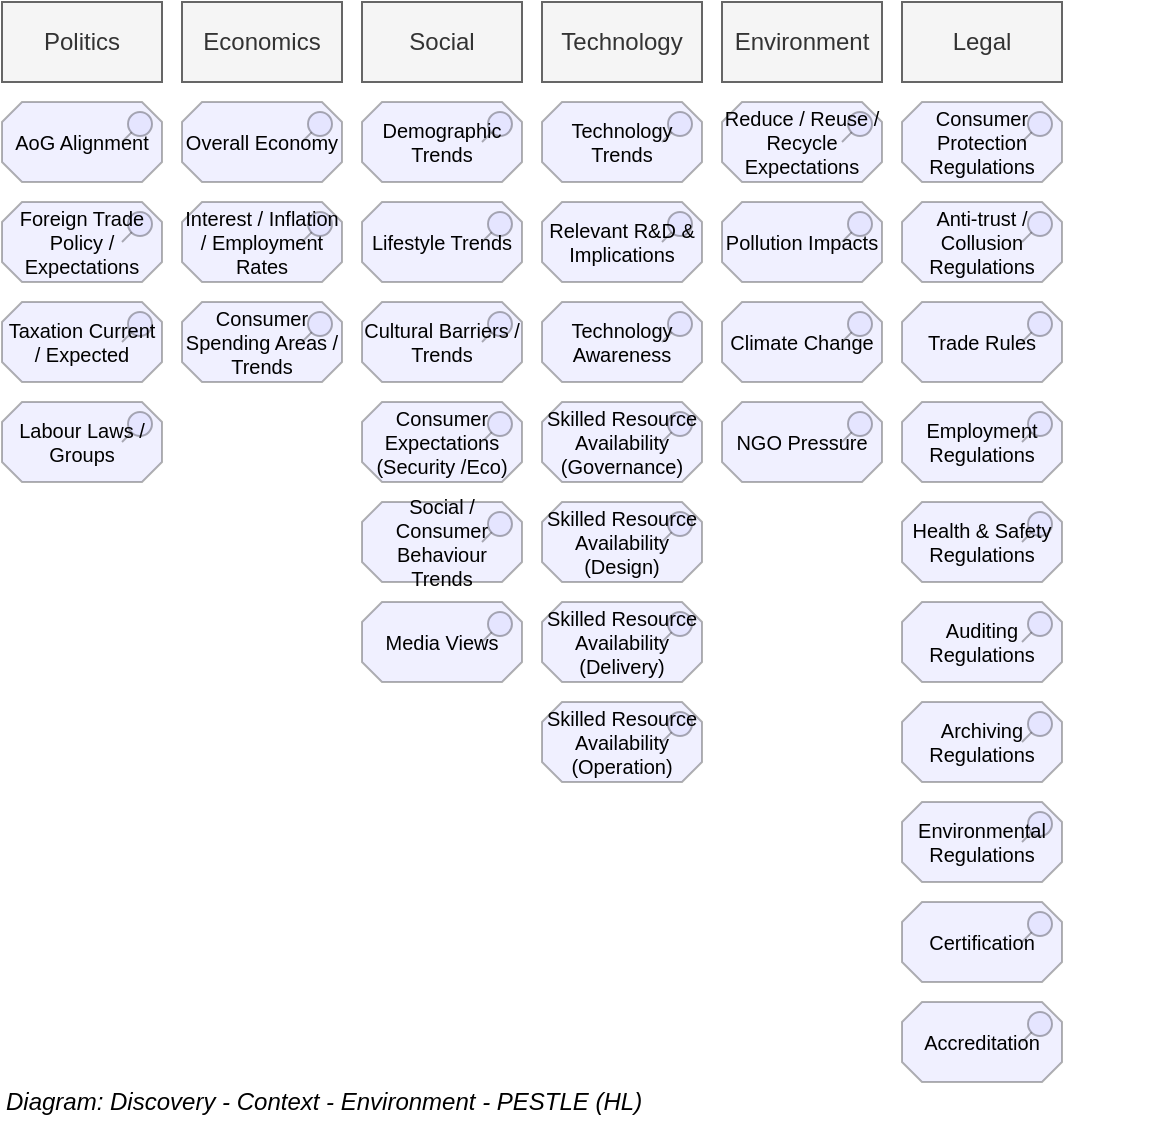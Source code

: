 <mxfile version="18.0.2" type="google"><diagram id="Fg9Qiid01uRRekRwnrbm" name="Analysis/Pestel"><mxGraphModel grid="1" page="1" gridSize="10" guides="1" tooltips="1" connect="1" arrows="1" fold="1" pageScale="1" pageWidth="827" pageHeight="1169" math="0" shadow="0"><root><mxCell id="yA_HjSTS2FD62ldoswGR-0"/><mxCell id="yA_HjSTS2FD62ldoswGR-1" parent="yA_HjSTS2FD62ldoswGR-0"/><mxCell id="qVxD7d0VSGIqFgzp6u4F-3" value="Title" style="" parent="yA_HjSTS2FD62ldoswGR-0"/><mxCell id="BdFFxwWeBnFn0zEKhVgk-6" value="&lt;i&gt;Diagram: Discovery - Context - Environment - PESTLE (HL)&lt;/i&gt;" style="text;html=1;strokeColor=none;fillColor=none;align=left;verticalAlign=middle;whiteSpace=wrap;rounded=0;fontSize=12;" vertex="1" parent="qVxD7d0VSGIqFgzp6u4F-3"><mxGeometry x="120" y="660" width="580" height="20" as="geometry"/></mxCell><mxCell id="tXzllB5c6vL114wJpv8F-0" value="PESTEL" style="" parent="yA_HjSTS2FD62ldoswGR-0"/><mxCell id="tXzllB5c6vL114wJpv8F-1" value="Archimate" style="" parent="yA_HjSTS2FD62ldoswGR-0"/><mxCell id="HpI1FqY2qMB_vDI7kV64-6" value="AoG Alignment" style="html=1;outlineConnect=0;whiteSpace=wrap;fillColor=#CCCCFF;strokeColor=#000000;shape=mxgraph.archimate3.application;appType=assess;archiType=oct;shadow=0;glass=0;comic=0;fontSize=10;opacity=30;align=center;" vertex="1" parent="tXzllB5c6vL114wJpv8F-1"><mxGeometry x="120" y="170" width="80" height="40" as="geometry"/></mxCell><mxCell id="HpI1FqY2qMB_vDI7kV64-7" value="Overall Economy" style="html=1;outlineConnect=0;whiteSpace=wrap;fillColor=#CCCCFF;strokeColor=#000000;shape=mxgraph.archimate3.application;appType=assess;archiType=oct;shadow=0;glass=0;comic=0;fontSize=10;opacity=30;align=center;" vertex="1" parent="tXzllB5c6vL114wJpv8F-1"><mxGeometry x="210" y="170" width="80" height="40" as="geometry"/></mxCell><mxCell id="HpI1FqY2qMB_vDI7kV64-8" value="Taxation Current / Expected" style="html=1;outlineConnect=0;whiteSpace=wrap;fillColor=#CCCCFF;strokeColor=#000000;shape=mxgraph.archimate3.application;appType=assess;archiType=oct;shadow=0;glass=0;comic=0;fontSize=10;opacity=30;align=center;" vertex="1" parent="tXzllB5c6vL114wJpv8F-1"><mxGeometry x="120" y="270" width="80" height="40" as="geometry"/></mxCell><mxCell id="HpI1FqY2qMB_vDI7kV64-9" value="Demographic Trends" style="html=1;outlineConnect=0;whiteSpace=wrap;fillColor=#CCCCFF;strokeColor=#000000;shape=mxgraph.archimate3.application;appType=assess;archiType=oct;shadow=0;glass=0;comic=0;fontSize=10;opacity=30;align=center;" vertex="1" parent="tXzllB5c6vL114wJpv8F-1"><mxGeometry x="300" y="170" width="80" height="40" as="geometry"/></mxCell><mxCell id="hEcWl3nu-iBPdNfsB06n-0" value="Health &amp;amp; Safety Regulations" style="html=1;outlineConnect=0;whiteSpace=wrap;fillColor=#CCCCFF;strokeColor=#000000;shape=mxgraph.archimate3.application;appType=assess;archiType=oct;shadow=0;glass=0;comic=0;fontSize=10;opacity=30;align=center;" vertex="1" parent="tXzllB5c6vL114wJpv8F-1"><mxGeometry x="570" y="370" width="80" height="40" as="geometry"/></mxCell><mxCell id="hEcWl3nu-iBPdNfsB06n-1" value="Certification" style="html=1;outlineConnect=0;whiteSpace=wrap;fillColor=#CCCCFF;strokeColor=#000000;shape=mxgraph.archimate3.application;appType=assess;archiType=oct;shadow=0;glass=0;comic=0;fontSize=10;opacity=30;align=center;" vertex="1" parent="tXzllB5c6vL114wJpv8F-1"><mxGeometry x="570" y="570" width="80" height="40" as="geometry"/></mxCell><mxCell id="hEcWl3nu-iBPdNfsB06n-2" value="Archiving Regulations" style="html=1;outlineConnect=0;whiteSpace=wrap;fillColor=#CCCCFF;strokeColor=#000000;shape=mxgraph.archimate3.application;appType=assess;archiType=oct;shadow=0;glass=0;comic=0;fontSize=10;opacity=30;align=center;" vertex="1" parent="tXzllB5c6vL114wJpv8F-1"><mxGeometry x="570" y="470" width="80" height="40" as="geometry"/></mxCell><mxCell id="hEcWl3nu-iBPdNfsB06n-3" value="Technology Trends" style="html=1;outlineConnect=0;whiteSpace=wrap;fillColor=#CCCCFF;strokeColor=#000000;shape=mxgraph.archimate3.application;appType=assess;archiType=oct;shadow=0;glass=0;comic=0;fontSize=10;opacity=30;align=center;" vertex="1" parent="tXzllB5c6vL114wJpv8F-1"><mxGeometry x="390" y="170" width="80" height="40" as="geometry"/></mxCell><mxCell id="hEcWl3nu-iBPdNfsB06n-4" value="Social / Consumer Behaviour Trends" style="html=1;outlineConnect=0;whiteSpace=wrap;fillColor=#CCCCFF;strokeColor=#000000;shape=mxgraph.archimate3.application;appType=assess;archiType=oct;shadow=0;glass=0;comic=0;fontSize=10;opacity=30;align=center;" vertex="1" parent="tXzllB5c6vL114wJpv8F-1"><mxGeometry x="300" y="370" width="80" height="40" as="geometry"/></mxCell><mxCell id="hEcWl3nu-iBPdNfsB06n-5" value="Media Views" style="html=1;outlineConnect=0;whiteSpace=wrap;fillColor=#CCCCFF;strokeColor=#000000;shape=mxgraph.archimate3.application;appType=assess;archiType=oct;shadow=0;glass=0;comic=0;fontSize=10;opacity=30;align=center;" vertex="1" parent="tXzllB5c6vL114wJpv8F-1"><mxGeometry x="300" y="420" width="80" height="40" as="geometry"/></mxCell><mxCell id="hEcWl3nu-iBPdNfsB06n-6" value="Lifestyle Trends" style="html=1;outlineConnect=0;whiteSpace=wrap;fillColor=#CCCCFF;strokeColor=#000000;shape=mxgraph.archimate3.application;appType=assess;archiType=oct;shadow=0;glass=0;comic=0;fontSize=10;opacity=30;align=center;" vertex="1" parent="tXzllB5c6vL114wJpv8F-1"><mxGeometry x="300" y="220" width="80" height="40" as="geometry"/></mxCell><mxCell id="hEcWl3nu-iBPdNfsB06n-7" value="Relevant R&amp;amp;D &amp;amp; Implications" style="html=1;outlineConnect=0;whiteSpace=wrap;fillColor=#CCCCFF;strokeColor=#000000;shape=mxgraph.archimate3.application;appType=assess;archiType=oct;shadow=0;glass=0;comic=0;fontSize=10;opacity=30;align=center;" vertex="1" parent="tXzllB5c6vL114wJpv8F-1"><mxGeometry x="390" y="220" width="80" height="40" as="geometry"/></mxCell><mxCell id="hEcWl3nu-iBPdNfsB06n-8" value="Employment Regulations" style="html=1;outlineConnect=0;whiteSpace=wrap;fillColor=#CCCCFF;strokeColor=#000000;shape=mxgraph.archimate3.application;appType=assess;archiType=oct;shadow=0;glass=0;comic=0;fontSize=10;opacity=30;align=center;" vertex="1" parent="tXzllB5c6vL114wJpv8F-1"><mxGeometry x="570" y="320" width="80" height="40" as="geometry"/></mxCell><mxCell id="hEcWl3nu-iBPdNfsB06n-10" value="Consumer Expectations (Security /Eco)" style="html=1;outlineConnect=0;whiteSpace=wrap;fillColor=#CCCCFF;strokeColor=#000000;shape=mxgraph.archimate3.application;appType=assess;archiType=oct;shadow=0;glass=0;comic=0;fontSize=10;opacity=30;align=center;" vertex="1" parent="tXzllB5c6vL114wJpv8F-1"><mxGeometry x="300" y="320" width="80" height="40" as="geometry"/></mxCell><mxCell id="hEcWl3nu-iBPdNfsB06n-11" value="Reduce / Reuse / Recycle Expectations" style="html=1;outlineConnect=0;whiteSpace=wrap;fillColor=#CCCCFF;strokeColor=#000000;shape=mxgraph.archimate3.application;appType=assess;archiType=oct;shadow=0;glass=0;comic=0;fontSize=10;opacity=30;align=center;" vertex="1" parent="tXzllB5c6vL114wJpv8F-1"><mxGeometry x="480" y="170" width="80" height="40" as="geometry"/></mxCell><mxCell id="hEcWl3nu-iBPdNfsB06n-12" value="Pollution Impacts" style="html=1;outlineConnect=0;whiteSpace=wrap;fillColor=#CCCCFF;strokeColor=#000000;shape=mxgraph.archimate3.application;appType=assess;archiType=oct;shadow=0;glass=0;comic=0;fontSize=10;opacity=30;align=center;" vertex="1" parent="tXzllB5c6vL114wJpv8F-1"><mxGeometry x="480" y="220" width="80" height="40" as="geometry"/></mxCell><mxCell id="hEcWl3nu-iBPdNfsB06n-13" value="Environmental Regulations" style="html=1;outlineConnect=0;whiteSpace=wrap;fillColor=#CCCCFF;strokeColor=#000000;shape=mxgraph.archimate3.application;appType=assess;archiType=oct;shadow=0;glass=0;comic=0;fontSize=10;opacity=30;align=center;" vertex="1" parent="tXzllB5c6vL114wJpv8F-1"><mxGeometry x="570" y="520" width="80" height="40" as="geometry"/></mxCell><mxCell id="hEcWl3nu-iBPdNfsB06n-14" value="Accreditation" style="html=1;outlineConnect=0;whiteSpace=wrap;fillColor=#CCCCFF;strokeColor=#000000;shape=mxgraph.archimate3.application;appType=assess;archiType=oct;shadow=0;glass=0;comic=0;fontSize=10;opacity=30;align=center;" vertex="1" parent="tXzllB5c6vL114wJpv8F-1"><mxGeometry x="570" y="620" width="80" height="40" as="geometry"/></mxCell><mxCell id="hEcWl3nu-iBPdNfsB06n-15" value="Consumer Spending Areas / Trends" style="html=1;outlineConnect=0;whiteSpace=wrap;fillColor=#CCCCFF;strokeColor=#000000;shape=mxgraph.archimate3.application;appType=assess;archiType=oct;shadow=0;glass=0;comic=0;fontSize=10;opacity=30;align=center;" vertex="1" parent="tXzllB5c6vL114wJpv8F-1"><mxGeometry x="210" y="270" width="80" height="40" as="geometry"/></mxCell><mxCell id="hEcWl3nu-iBPdNfsB06n-16" value="Anti-trust / Collusion Regulations" style="html=1;outlineConnect=0;whiteSpace=wrap;fillColor=#CCCCFF;strokeColor=#000000;shape=mxgraph.archimate3.application;appType=assess;archiType=oct;shadow=0;glass=0;comic=0;fontSize=10;opacity=30;align=center;" vertex="1" parent="tXzllB5c6vL114wJpv8F-1"><mxGeometry x="570" y="220" width="80" height="40" as="geometry"/></mxCell><mxCell id="hEcWl3nu-iBPdNfsB06n-17" value="Trade Rules" style="html=1;outlineConnect=0;whiteSpace=wrap;fillColor=#CCCCFF;strokeColor=#000000;shape=mxgraph.archimate3.application;appType=assess;archiType=oct;shadow=0;glass=0;comic=0;fontSize=10;opacity=30;align=center;" vertex="1" parent="tXzllB5c6vL114wJpv8F-1"><mxGeometry x="570" y="270" width="80" height="40" as="geometry"/></mxCell><mxCell id="hEcWl3nu-iBPdNfsB06n-18" value="Interest / Inflation / Employment Rates" style="html=1;outlineConnect=0;whiteSpace=wrap;fillColor=#CCCCFF;strokeColor=#000000;shape=mxgraph.archimate3.application;appType=assess;archiType=oct;shadow=0;glass=0;comic=0;fontSize=10;opacity=30;align=center;" vertex="1" parent="tXzllB5c6vL114wJpv8F-1"><mxGeometry x="210" y="220" width="80" height="40" as="geometry"/></mxCell><mxCell id="hEcWl3nu-iBPdNfsB06n-19" value="Cultural Barriers / Trends" style="html=1;outlineConnect=0;whiteSpace=wrap;fillColor=#CCCCFF;strokeColor=#000000;shape=mxgraph.archimate3.application;appType=assess;archiType=oct;shadow=0;glass=0;comic=0;fontSize=10;opacity=30;align=center;" vertex="1" parent="tXzllB5c6vL114wJpv8F-1"><mxGeometry x="300" y="270" width="80" height="40" as="geometry"/></mxCell><mxCell id="hEcWl3nu-iBPdNfsB06n-20" value="Technology Awareness" style="html=1;outlineConnect=0;whiteSpace=wrap;fillColor=#CCCCFF;strokeColor=#000000;shape=mxgraph.archimate3.application;appType=assess;archiType=oct;shadow=0;glass=0;comic=0;fontSize=10;opacity=30;align=center;" vertex="1" parent="tXzllB5c6vL114wJpv8F-1"><mxGeometry x="390" y="270" width="80" height="40" as="geometry"/></mxCell><mxCell id="hEcWl3nu-iBPdNfsB06n-21" value="Climate Change" style="html=1;outlineConnect=0;whiteSpace=wrap;fillColor=#CCCCFF;strokeColor=#000000;shape=mxgraph.archimate3.application;appType=assess;archiType=oct;shadow=0;glass=0;comic=0;fontSize=10;opacity=30;align=center;" vertex="1" parent="tXzllB5c6vL114wJpv8F-1"><mxGeometry x="480" y="270" width="80" height="40" as="geometry"/></mxCell><mxCell id="hEcWl3nu-iBPdNfsB06n-22" value="NGO Pressure" style="html=1;outlineConnect=0;whiteSpace=wrap;fillColor=#CCCCFF;strokeColor=#000000;shape=mxgraph.archimate3.application;appType=assess;archiType=oct;shadow=0;glass=0;comic=0;fontSize=10;opacity=30;align=center;" vertex="1" parent="tXzllB5c6vL114wJpv8F-1"><mxGeometry x="480" y="320" width="80" height="40" as="geometry"/></mxCell><mxCell id="hEcWl3nu-iBPdNfsB06n-23" value="Consumer Protection Regulations" style="html=1;outlineConnect=0;whiteSpace=wrap;fillColor=#CCCCFF;strokeColor=#000000;shape=mxgraph.archimate3.application;appType=assess;archiType=oct;shadow=0;glass=0;comic=0;fontSize=10;opacity=30;align=center;" vertex="1" parent="tXzllB5c6vL114wJpv8F-1"><mxGeometry x="570" y="170" width="80" height="40" as="geometry"/></mxCell><mxCell id="hEcWl3nu-iBPdNfsB06n-25" value="Auditing Regulations" style="html=1;outlineConnect=0;whiteSpace=wrap;fillColor=#CCCCFF;strokeColor=#000000;shape=mxgraph.archimate3.application;appType=assess;archiType=oct;shadow=0;glass=0;comic=0;fontSize=10;opacity=30;align=center;" vertex="1" parent="tXzllB5c6vL114wJpv8F-1"><mxGeometry x="570" y="420" width="80" height="40" as="geometry"/></mxCell><mxCell id="hEcWl3nu-iBPdNfsB06n-26" value="Foreign Trade Policy / Expectations" style="html=1;outlineConnect=0;whiteSpace=wrap;fillColor=#CCCCFF;strokeColor=#000000;shape=mxgraph.archimate3.application;appType=assess;archiType=oct;shadow=0;glass=0;comic=0;fontSize=10;opacity=30;align=center;" vertex="1" parent="tXzllB5c6vL114wJpv8F-1"><mxGeometry x="120" y="220" width="80" height="40" as="geometry"/></mxCell><mxCell id="hEcWl3nu-iBPdNfsB06n-28" value="Labour Laws / Groups" style="html=1;outlineConnect=0;whiteSpace=wrap;fillColor=#CCCCFF;strokeColor=#000000;shape=mxgraph.archimate3.application;appType=assess;archiType=oct;shadow=0;glass=0;comic=0;fontSize=10;opacity=30;align=center;" vertex="1" parent="tXzllB5c6vL114wJpv8F-1"><mxGeometry x="120" y="320" width="80" height="40" as="geometry"/></mxCell><mxCell id="hEcWl3nu-iBPdNfsB06n-30" value="Skilled Resource Availability (Delivery)" style="html=1;outlineConnect=0;whiteSpace=wrap;fillColor=#CCCCFF;strokeColor=#000000;shape=mxgraph.archimate3.application;appType=assess;archiType=oct;shadow=0;glass=0;comic=0;fontSize=10;opacity=30;align=center;" vertex="1" parent="tXzllB5c6vL114wJpv8F-1"><mxGeometry x="390" y="420" width="80" height="40" as="geometry"/></mxCell><mxCell id="hEcWl3nu-iBPdNfsB06n-32" value="Skilled Resource Availability (Operation)" style="html=1;outlineConnect=0;whiteSpace=wrap;fillColor=#CCCCFF;strokeColor=#000000;shape=mxgraph.archimate3.application;appType=assess;archiType=oct;shadow=0;glass=0;comic=0;fontSize=10;opacity=30;align=center;" vertex="1" parent="tXzllB5c6vL114wJpv8F-1"><mxGeometry x="390" y="470" width="80" height="40" as="geometry"/></mxCell><mxCell id="hEcWl3nu-iBPdNfsB06n-35" value="Skilled Resource Availability (Governance)" style="html=1;outlineConnect=0;whiteSpace=wrap;fillColor=#CCCCFF;strokeColor=#000000;shape=mxgraph.archimate3.application;appType=assess;archiType=oct;shadow=0;glass=0;comic=0;fontSize=10;opacity=30;align=center;" vertex="1" parent="tXzllB5c6vL114wJpv8F-1"><mxGeometry x="390" y="320" width="80" height="40" as="geometry"/></mxCell><mxCell id="hEcWl3nu-iBPdNfsB06n-36" value="Skilled Resource Availability (Design)" style="html=1;outlineConnect=0;whiteSpace=wrap;fillColor=#CCCCFF;strokeColor=#000000;shape=mxgraph.archimate3.application;appType=assess;archiType=oct;shadow=0;glass=0;comic=0;fontSize=10;opacity=30;align=center;" vertex="1" parent="tXzllB5c6vL114wJpv8F-1"><mxGeometry x="390" y="370" width="80" height="40" as="geometry"/></mxCell><mxCell id="BdFFxwWeBnFn0zEKhVgk-0" value="Politics" style="rounded=0;whiteSpace=wrap;html=1;shadow=0;glass=0;comic=0;strokeColor=#666666;fillColor=#f5f5f5;fontSize=12;align=center;fontColor=#333333;" vertex="1" parent="tXzllB5c6vL114wJpv8F-1"><mxGeometry x="120" y="120" width="80" height="40" as="geometry"/></mxCell><mxCell id="BdFFxwWeBnFn0zEKhVgk-1" value="Economics" style="rounded=0;whiteSpace=wrap;html=1;shadow=0;glass=0;comic=0;strokeColor=#666666;fillColor=#f5f5f5;fontSize=12;align=center;fontColor=#333333;" vertex="1" parent="tXzllB5c6vL114wJpv8F-1"><mxGeometry x="210" y="120" width="80" height="40" as="geometry"/></mxCell><mxCell id="BdFFxwWeBnFn0zEKhVgk-2" value="Social" style="rounded=0;whiteSpace=wrap;html=1;shadow=0;glass=0;comic=0;strokeColor=#666666;fillColor=#f5f5f5;fontSize=12;align=center;fontColor=#333333;" vertex="1" parent="tXzllB5c6vL114wJpv8F-1"><mxGeometry x="300" y="120" width="80" height="40" as="geometry"/></mxCell><mxCell id="BdFFxwWeBnFn0zEKhVgk-3" value="Technology" style="rounded=0;whiteSpace=wrap;html=1;shadow=0;glass=0;comic=0;strokeColor=#666666;fillColor=#f5f5f5;fontSize=12;align=center;fontColor=#333333;" vertex="1" parent="tXzllB5c6vL114wJpv8F-1"><mxGeometry x="390" y="120" width="80" height="40" as="geometry"/></mxCell><mxCell id="BdFFxwWeBnFn0zEKhVgk-4" value="Environment" style="rounded=0;whiteSpace=wrap;html=1;shadow=0;glass=0;comic=0;strokeColor=#666666;fillColor=#f5f5f5;fontSize=12;align=center;fontColor=#333333;" vertex="1" parent="tXzllB5c6vL114wJpv8F-1"><mxGeometry x="480" y="120" width="80" height="40" as="geometry"/></mxCell><mxCell id="BdFFxwWeBnFn0zEKhVgk-5" value="Legal" style="rounded=0;whiteSpace=wrap;html=1;shadow=0;glass=0;comic=0;strokeColor=#666666;fillColor=#f5f5f5;fontSize=12;align=center;fontColor=#333333;" vertex="1" parent="tXzllB5c6vL114wJpv8F-1"><mxGeometry x="570" y="120" width="80" height="40" as="geometry"/></mxCell><mxCell id="tXzllB5c6vL114wJpv8F-2" value="Boxes &amp; Lines" style="" visible="0" parent="yA_HjSTS2FD62ldoswGR-0"/><mxCell id="tXzllB5c6vL114wJpv8F-3" value="Overall Economy" style="rounded=0;whiteSpace=wrap;html=1;shadow=0;glass=0;comic=0;strokeColor=default;fillColor=#ffffff;fontSize=12;align=center;" vertex="1" parent="tXzllB5c6vL114wJpv8F-2"><mxGeometry x="160" y="160" width="80" height="40" as="geometry"/></mxCell><mxCell id="tXzllB5c6vL114wJpv8F-4" value="Politics" style="rounded=0;whiteSpace=wrap;html=1;shadow=0;glass=0;comic=0;strokeColor=default;fillColor=#ffffff;fontSize=12;align=center;" vertex="1" parent="tXzllB5c6vL114wJpv8F-2"><mxGeometry x="40" y="160" width="80" height="40" as="geometry"/></mxCell><mxCell id="tXzllB5c6vL114wJpv8F-5" value="Demographic Trends" style="rounded=0;whiteSpace=wrap;html=1;shadow=0;glass=0;comic=0;strokeColor=default;fillColor=#ffffff;fontSize=12;align=center;" vertex="1" parent="tXzllB5c6vL114wJpv8F-2"><mxGeometry x="280" y="160" width="80" height="40" as="geometry"/></mxCell><mxCell id="tXzllB5c6vL114wJpv8F-6" value="Technology Trends" style="rounded=0;whiteSpace=wrap;html=1;shadow=0;glass=0;comic=0;strokeColor=default;fillColor=#ffffff;fontSize=12;align=center;" vertex="1" parent="tXzllB5c6vL114wJpv8F-2"><mxGeometry x="400" y="160" width="80" height="40" as="geometry"/></mxCell><mxCell id="tXzllB5c6vL114wJpv8F-7" value="&lt;p style=&quot;line-height: 0.8;&quot;&gt;Interest / Inflation&lt;br style=&quot;font-size: 12px;&quot;&gt;Employment Rates&lt;/p&gt;" style="rounded=0;whiteSpace=wrap;html=1;shadow=0;glass=0;comic=0;strokeColor=default;fillColor=#ffffff;fontSize=12;align=center;" vertex="1" parent="tXzllB5c6vL114wJpv8F-2"><mxGeometry x="160" y="210" width="80" height="40" as="geometry"/></mxCell><mxCell id="tXzllB5c6vL114wJpv8F-8" value="Lifestyle Trends" style="rounded=0;whiteSpace=wrap;html=1;shadow=0;glass=0;comic=0;strokeColor=default;fillColor=#ffffff;fontSize=12;align=center;" vertex="1" parent="tXzllB5c6vL114wJpv8F-2"><mxGeometry x="280" y="210" width="80" height="40" as="geometry"/></mxCell><mxCell id="tXzllB5c6vL114wJpv8F-9" value="Pollution Impacts" style="rounded=0;whiteSpace=wrap;html=1;shadow=0;glass=0;comic=0;strokeColor=default;fillColor=#ffffff;fontSize=12;align=center;" vertex="1" parent="tXzllB5c6vL114wJpv8F-2"><mxGeometry x="520" y="210" width="80" height="40" as="geometry"/></mxCell><mxCell id="tXzllB5c6vL114wJpv8F-10" value="Climate Change" style="rounded=0;whiteSpace=wrap;html=1;shadow=0;glass=0;comic=0;strokeColor=default;fillColor=#ffffff;fontSize=12;align=center;" vertex="1" parent="tXzllB5c6vL114wJpv8F-2"><mxGeometry x="520" y="260" width="80" height="40" as="geometry"/></mxCell><mxCell id="tXzllB5c6vL114wJpv8F-11" value="NGO Pressure" style="rounded=0;whiteSpace=wrap;html=1;shadow=0;glass=0;comic=0;strokeColor=default;fillColor=#ffffff;fontSize=12;align=center;" vertex="1" parent="tXzllB5c6vL114wJpv8F-2"><mxGeometry x="520" y="310" width="80" height="40" as="geometry"/></mxCell><mxCell id="tXzllB5c6vL114wJpv8F-12" value="Trade Rules" style="rounded=0;whiteSpace=wrap;html=1;shadow=0;glass=0;comic=0;strokeColor=default;fillColor=#ffffff;fontSize=12;align=center;" vertex="1" parent="tXzllB5c6vL114wJpv8F-2"><mxGeometry x="640" y="260" width="80" height="40" as="geometry"/></mxCell><mxCell id="tXzllB5c6vL114wJpv8F-13" value="Anti-Trust / Collusion Regulations" style="rounded=0;whiteSpace=wrap;html=1;shadow=0;glass=0;comic=0;strokeColor=default;fillColor=#ffffff;fontSize=12;align=center;" vertex="1" parent="tXzllB5c6vL114wJpv8F-2"><mxGeometry x="640" y="210" width="80" height="40" as="geometry"/></mxCell><mxCell id="tXzllB5c6vL114wJpv8F-15" value="Consumer Protection Regulations" style="rounded=0;whiteSpace=wrap;html=1;shadow=0;glass=0;comic=0;strokeColor=default;fillColor=#ffffff;fontSize=12;align=center;" vertex="1" parent="tXzllB5c6vL114wJpv8F-2"><mxGeometry x="640" y="160" width="80" height="40" as="geometry"/></mxCell><mxCell id="tXzllB5c6vL114wJpv8F-16" value="Employment Regulations" style="rounded=0;whiteSpace=wrap;html=1;shadow=0;glass=0;comic=0;strokeColor=default;fillColor=#ffffff;fontSize=12;align=center;" vertex="1" parent="tXzllB5c6vL114wJpv8F-2"><mxGeometry x="640" y="310" width="80" height="40" as="geometry"/></mxCell><mxCell id="tXzllB5c6vL114wJpv8F-17" value="Health &amp;amp; Safety Regulations" style="rounded=0;whiteSpace=wrap;html=1;shadow=0;glass=0;comic=0;strokeColor=default;fillColor=#ffffff;fontSize=12;align=center;" vertex="1" parent="tXzllB5c6vL114wJpv8F-2"><mxGeometry x="640" y="360" width="80" height="40" as="geometry"/></mxCell><mxCell id="tXzllB5c6vL114wJpv8F-18" value="Auditing Regulations" style="rounded=0;whiteSpace=wrap;html=1;shadow=0;glass=0;comic=0;strokeColor=default;fillColor=#ffffff;fontSize=12;align=center;" vertex="1" parent="tXzllB5c6vL114wJpv8F-2"><mxGeometry x="640" y="410" width="80" height="40" as="geometry"/></mxCell><mxCell id="tXzllB5c6vL114wJpv8F-19" value="&lt;p style=&quot;line-height: 0.8;&quot;&gt;Skilled Resource Availability (Delivery)&lt;/p&gt;" style="rounded=0;whiteSpace=wrap;html=1;shadow=0;glass=0;comic=0;strokeColor=default;fillColor=#ffffff;fontSize=12;align=center;" vertex="1" parent="tXzllB5c6vL114wJpv8F-2"><mxGeometry x="400" y="410" width="80" height="40" as="geometry"/></mxCell><mxCell id="tXzllB5c6vL114wJpv8F-20" value="&lt;p style=&quot;line-height: 0.8;&quot;&gt;Skilled Resource Availability (Design)&lt;/p&gt;" style="rounded=0;whiteSpace=wrap;html=1;shadow=0;glass=0;comic=0;strokeColor=default;fillColor=#ffffff;fontSize=12;align=center;" vertex="1" parent="tXzllB5c6vL114wJpv8F-2"><mxGeometry x="400" y="360" width="80" height="40" as="geometry"/></mxCell><mxCell id="tXzllB5c6vL114wJpv8F-21" value="&lt;p style=&quot;line-height: 0.8;&quot;&gt;Skilled Resource Availability (Governance)&lt;/p&gt;" style="rounded=0;whiteSpace=wrap;html=1;shadow=0;glass=0;comic=0;strokeColor=default;fillColor=#ffffff;fontSize=12;align=center;" vertex="1" parent="tXzllB5c6vL114wJpv8F-2"><mxGeometry x="400" y="310" width="80" height="40" as="geometry"/></mxCell><mxCell id="tXzllB5c6vL114wJpv8F-22" value="Technology Awareness" style="rounded=0;whiteSpace=wrap;html=1;shadow=0;glass=0;comic=0;strokeColor=default;fillColor=#ffffff;fontSize=12;align=center;" vertex="1" parent="tXzllB5c6vL114wJpv8F-2"><mxGeometry x="400" y="260" width="80" height="40" as="geometry"/></mxCell><mxCell id="tXzllB5c6vL114wJpv8F-23" value="Relevant R&amp;amp; D &amp;amp; Implications" style="rounded=0;whiteSpace=wrap;html=1;shadow=0;glass=0;comic=0;strokeColor=default;fillColor=#ffffff;fontSize=12;align=center;" vertex="1" parent="tXzllB5c6vL114wJpv8F-2"><mxGeometry x="400" y="210" width="80" height="40" as="geometry"/></mxCell><mxCell id="tXzllB5c6vL114wJpv8F-24" value="Media Views" style="rounded=0;whiteSpace=wrap;html=1;shadow=0;glass=0;comic=0;strokeColor=default;fillColor=#ffffff;fontSize=12;align=center;" vertex="1" parent="tXzllB5c6vL114wJpv8F-2"><mxGeometry x="280" y="410" width="80" height="40" as="geometry"/></mxCell><mxCell id="tXzllB5c6vL114wJpv8F-27" value="Labour Laws / Groups" style="rounded=0;whiteSpace=wrap;html=1;shadow=0;glass=0;comic=0;strokeColor=default;fillColor=#ffffff;fontSize=12;align=center;" vertex="1" parent="tXzllB5c6vL114wJpv8F-2"><mxGeometry x="40" y="310" width="80" height="40" as="geometry"/></mxCell><mxCell id="tXzllB5c6vL114wJpv8F-28" value="Taxation Current / Expected" style="rounded=0;whiteSpace=wrap;html=1;shadow=0;glass=0;comic=0;strokeColor=default;fillColor=#ffffff;fontSize=12;align=center;" vertex="1" parent="tXzllB5c6vL114wJpv8F-2"><mxGeometry x="40" y="260" width="80" height="40" as="geometry"/></mxCell><mxCell id="tXzllB5c6vL114wJpv8F-29" value="Foreign Trade Policy / Expectations" style="rounded=0;whiteSpace=wrap;html=1;shadow=0;glass=0;comic=0;strokeColor=default;fillColor=#ffffff;fontSize=12;align=center;" vertex="1" parent="tXzllB5c6vL114wJpv8F-2"><mxGeometry x="40" y="210" width="80" height="40" as="geometry"/></mxCell><mxCell id="tXzllB5c6vL114wJpv8F-30" value="&lt;p style=&quot;line-height: 0.8;&quot;&gt;Consumer Spending Areas / Trends&lt;/p&gt;" style="rounded=0;whiteSpace=wrap;html=1;shadow=0;glass=0;comic=0;strokeColor=default;fillColor=#ffffff;fontSize=12;align=center;" vertex="1" parent="tXzllB5c6vL114wJpv8F-2"><mxGeometry x="160" y="260" width="80" height="40" as="geometry"/></mxCell><mxCell id="tXzllB5c6vL114wJpv8F-31" value="Cultural Barriers / Trends" style="rounded=0;whiteSpace=wrap;html=1;shadow=0;glass=0;comic=0;strokeColor=default;fillColor=#ffffff;fontSize=12;align=center;" vertex="1" parent="tXzllB5c6vL114wJpv8F-2"><mxGeometry x="280" y="260" width="80" height="40" as="geometry"/></mxCell><mxCell id="tXzllB5c6vL114wJpv8F-32" value="&lt;p style=&quot;line-height: 0.8;&quot;&gt;Consumer Expectations (Security / Eco)&lt;/p&gt;" style="rounded=0;whiteSpace=wrap;html=1;shadow=0;glass=0;comic=0;strokeColor=default;fillColor=#ffffff;fontSize=12;align=center;" vertex="1" parent="tXzllB5c6vL114wJpv8F-2"><mxGeometry x="280" y="310" width="80" height="40" as="geometry"/></mxCell><mxCell id="tXzllB5c6vL114wJpv8F-33" value="&lt;p style=&quot;line-height: 0.8;&quot;&gt;Social / Consumer Behaviour Trends&lt;/p&gt;" style="rounded=0;whiteSpace=wrap;html=1;shadow=0;glass=0;comic=0;strokeColor=default;fillColor=#ffffff;fontSize=12;align=center;" vertex="1" parent="tXzllB5c6vL114wJpv8F-2"><mxGeometry x="280" y="360" width="80" height="40" as="geometry"/></mxCell><mxCell id="tXzllB5c6vL114wJpv8F-34" value="&lt;p style=&quot;line-height: 0.8;&quot;&gt;Reduce / Reuse / Recycle Expectations&lt;/p&gt;" style="rounded=0;whiteSpace=wrap;html=1;shadow=0;glass=0;comic=0;strokeColor=default;fillColor=#ffffff;fontSize=12;align=center;" vertex="1" parent="tXzllB5c6vL114wJpv8F-2"><mxGeometry x="520" y="160" width="80" height="40" as="geometry"/></mxCell><mxCell id="tXzllB5c6vL114wJpv8F-35" value="&lt;p style=&quot;line-height: 0.8;&quot;&gt;Skilled Resource Availability (Operations)&lt;/p&gt;" style="rounded=0;whiteSpace=wrap;html=1;shadow=0;glass=0;comic=0;strokeColor=default;fillColor=#ffffff;fontSize=12;align=center;" vertex="1" parent="tXzllB5c6vL114wJpv8F-2"><mxGeometry x="400" y="460" width="80" height="40" as="geometry"/></mxCell><mxCell id="tXzllB5c6vL114wJpv8F-36" value="&lt;p style=&quot;line-height: 0.8;&quot;&gt;Skilled Resource Availability (Support)&lt;/p&gt;" style="rounded=0;whiteSpace=wrap;html=1;shadow=0;glass=0;comic=0;strokeColor=default;fillColor=#ffffff;fontSize=12;align=center;" vertex="1" parent="tXzllB5c6vL114wJpv8F-2"><mxGeometry x="400" y="510" width="80" height="40" as="geometry"/></mxCell><mxCell id="tXzllB5c6vL114wJpv8F-38" value="Environmental Regulations" style="rounded=0;whiteSpace=wrap;html=1;shadow=0;glass=0;comic=0;strokeColor=default;fillColor=#ffffff;fontSize=12;align=center;" vertex="1" parent="tXzllB5c6vL114wJpv8F-2"><mxGeometry x="640" y="510" width="80" height="40" as="geometry"/></mxCell><mxCell id="tXzllB5c6vL114wJpv8F-39" value="Archiving Regulations" style="rounded=0;whiteSpace=wrap;html=1;shadow=0;glass=0;comic=0;strokeColor=default;fillColor=#ffffff;fontSize=12;align=center;" vertex="1" parent="tXzllB5c6vL114wJpv8F-2"><mxGeometry x="640" y="460" width="80" height="40" as="geometry"/></mxCell><mxCell id="tXzllB5c6vL114wJpv8F-40" value="Certification" style="rounded=0;whiteSpace=wrap;html=1;shadow=0;glass=0;comic=0;strokeColor=default;fillColor=#ffffff;fontSize=12;align=center;" vertex="1" parent="tXzllB5c6vL114wJpv8F-2"><mxGeometry x="640" y="560" width="80" height="40" as="geometry"/></mxCell><mxCell id="tXzllB5c6vL114wJpv8F-41" value="Accreditation" style="rounded=0;whiteSpace=wrap;html=1;shadow=0;glass=0;comic=0;strokeColor=default;fillColor=#ffffff;fontSize=12;align=center;" vertex="1" parent="tXzllB5c6vL114wJpv8F-2"><mxGeometry x="640" y="610" width="80" height="40" as="geometry"/></mxCell></root></mxGraphModel></diagram></mxfile>